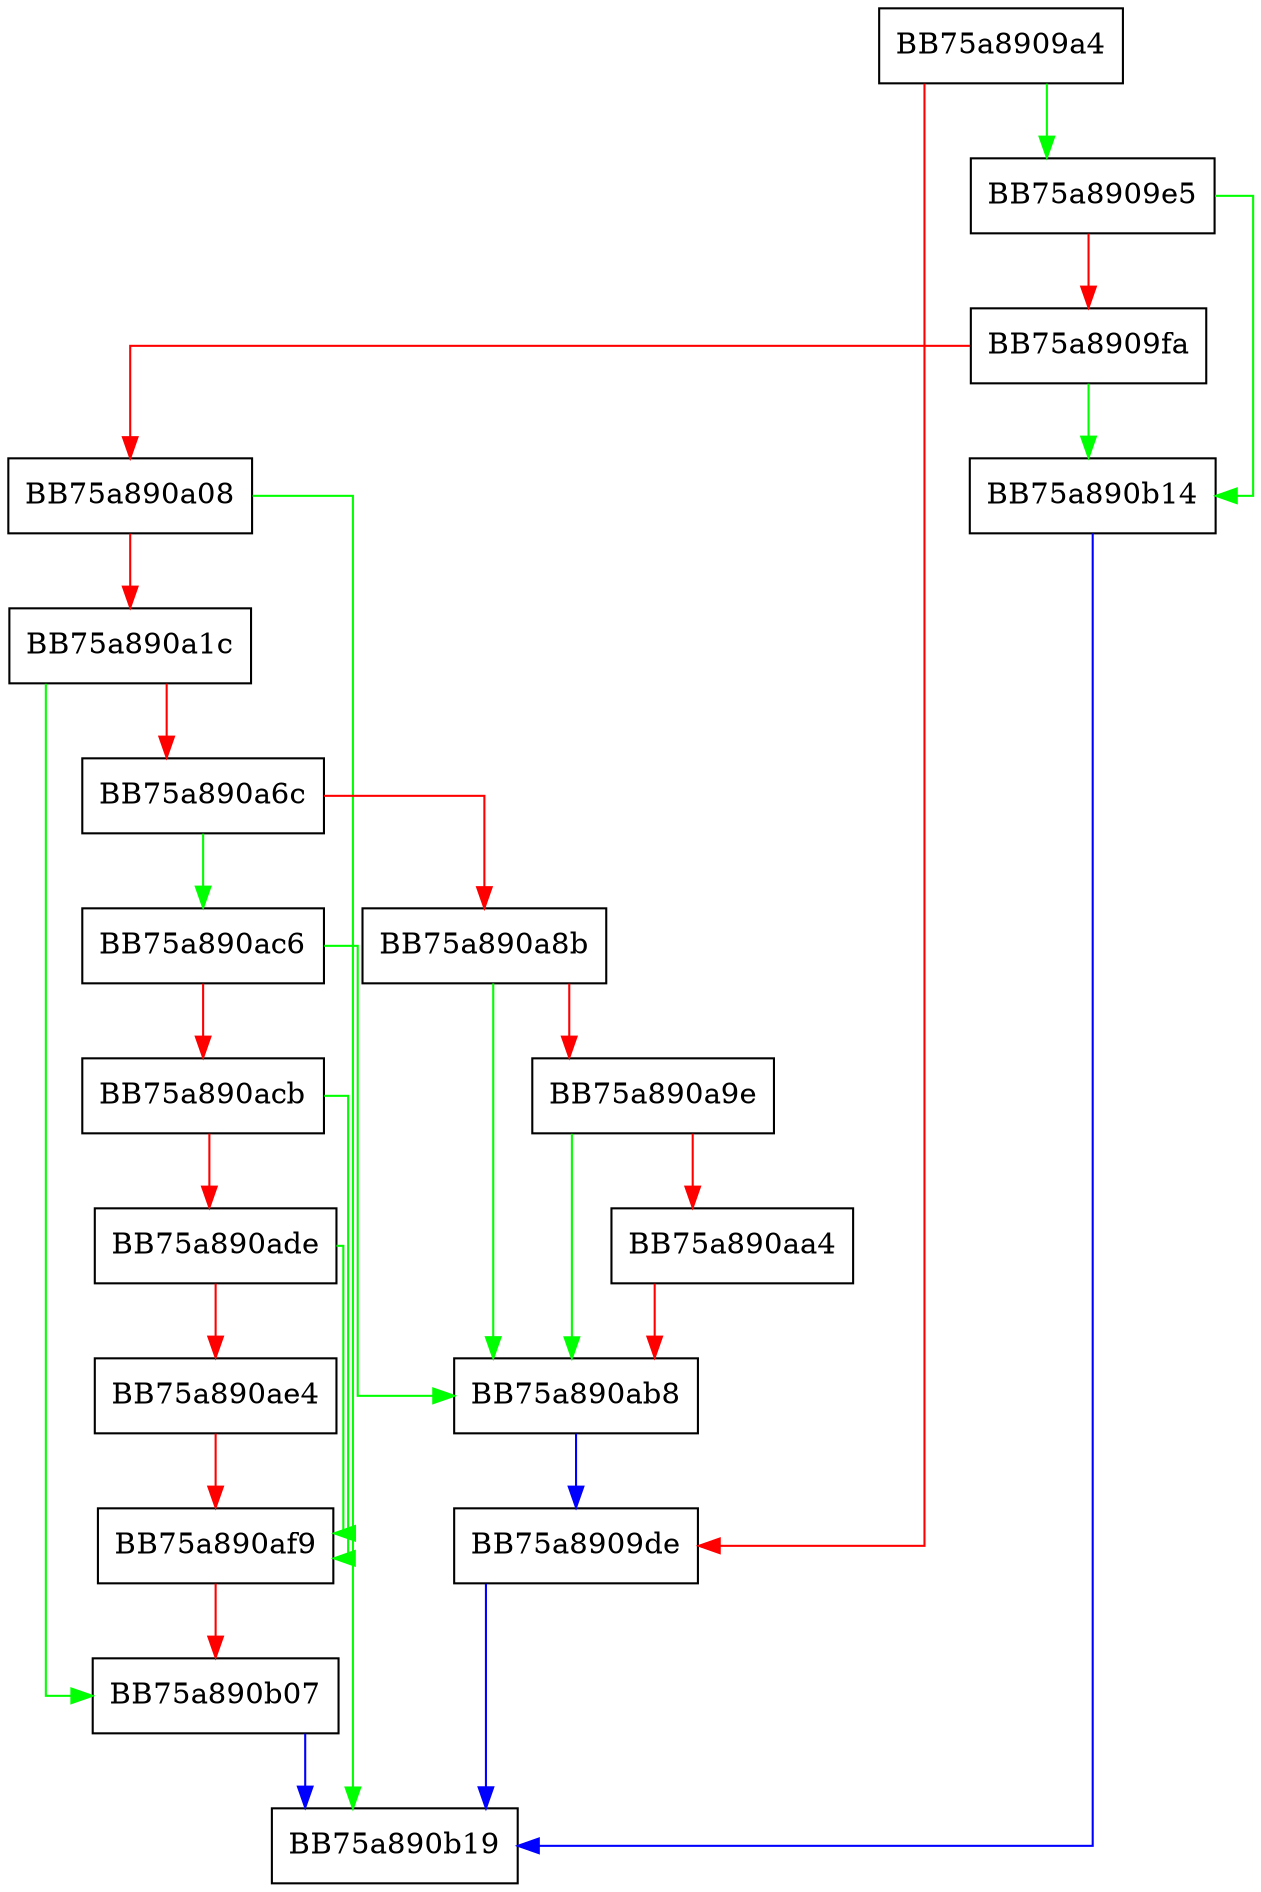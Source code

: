 digraph PersistOfflineTelemetry {
  node [shape="box"];
  graph [splines=ortho];
  BB75a8909a4 -> BB75a8909e5 [color="green"];
  BB75a8909a4 -> BB75a8909de [color="red"];
  BB75a8909de -> BB75a890b19 [color="blue"];
  BB75a8909e5 -> BB75a890b14 [color="green"];
  BB75a8909e5 -> BB75a8909fa [color="red"];
  BB75a8909fa -> BB75a890b14 [color="green"];
  BB75a8909fa -> BB75a890a08 [color="red"];
  BB75a890a08 -> BB75a890b19 [color="green"];
  BB75a890a08 -> BB75a890a1c [color="red"];
  BB75a890a1c -> BB75a890b07 [color="green"];
  BB75a890a1c -> BB75a890a6c [color="red"];
  BB75a890a6c -> BB75a890ac6 [color="green"];
  BB75a890a6c -> BB75a890a8b [color="red"];
  BB75a890a8b -> BB75a890ab8 [color="green"];
  BB75a890a8b -> BB75a890a9e [color="red"];
  BB75a890a9e -> BB75a890ab8 [color="green"];
  BB75a890a9e -> BB75a890aa4 [color="red"];
  BB75a890aa4 -> BB75a890ab8 [color="red"];
  BB75a890ab8 -> BB75a8909de [color="blue"];
  BB75a890ac6 -> BB75a890ab8 [color="green"];
  BB75a890ac6 -> BB75a890acb [color="red"];
  BB75a890acb -> BB75a890af9 [color="green"];
  BB75a890acb -> BB75a890ade [color="red"];
  BB75a890ade -> BB75a890af9 [color="green"];
  BB75a890ade -> BB75a890ae4 [color="red"];
  BB75a890ae4 -> BB75a890af9 [color="red"];
  BB75a890af9 -> BB75a890b07 [color="red"];
  BB75a890b07 -> BB75a890b19 [color="blue"];
  BB75a890b14 -> BB75a890b19 [color="blue"];
}
